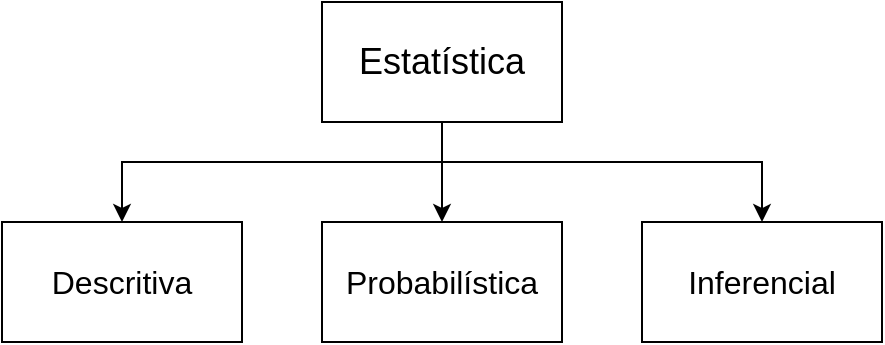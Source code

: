 <mxfile version="20.5.1" type="github"><diagram id="Hw3J0HN62df6rkgERxEE" name="Page-1"><mxGraphModel dx="1422" dy="773" grid="1" gridSize="10" guides="1" tooltips="1" connect="1" arrows="1" fold="1" page="1" pageScale="1" pageWidth="850" pageHeight="1100" math="0" shadow="0"><root><mxCell id="0"/><mxCell id="1" parent="0"/><mxCell id="0S9-3PHSzxfAxqkwxVM1-8" style="edgeStyle=orthogonalEdgeStyle;rounded=0;orthogonalLoop=1;jettySize=auto;html=1;exitX=0.5;exitY=1;exitDx=0;exitDy=0;entryX=0.5;entryY=0;entryDx=0;entryDy=0;fontSize=18;" edge="1" parent="1" source="0S9-3PHSzxfAxqkwxVM1-1" target="0S9-3PHSzxfAxqkwxVM1-6"><mxGeometry relative="1" as="geometry"/></mxCell><mxCell id="0S9-3PHSzxfAxqkwxVM1-12" style="edgeStyle=orthogonalEdgeStyle;rounded=0;orthogonalLoop=1;jettySize=auto;html=1;fontSize=18;entryX=0.5;entryY=0;entryDx=0;entryDy=0;" edge="1" parent="1" source="0S9-3PHSzxfAxqkwxVM1-1" target="0S9-3PHSzxfAxqkwxVM1-7"><mxGeometry relative="1" as="geometry"><mxPoint x="570" y="390" as="targetPoint"/><Array as="points"><mxPoint x="410" y="400"/><mxPoint x="570" y="400"/></Array></mxGeometry></mxCell><mxCell id="0S9-3PHSzxfAxqkwxVM1-14" style="edgeStyle=orthogonalEdgeStyle;rounded=0;orthogonalLoop=1;jettySize=auto;html=1;exitX=0.5;exitY=1;exitDx=0;exitDy=0;fontSize=18;entryX=0.5;entryY=0;entryDx=0;entryDy=0;" edge="1" parent="1" source="0S9-3PHSzxfAxqkwxVM1-1" target="0S9-3PHSzxfAxqkwxVM1-5"><mxGeometry relative="1" as="geometry"><mxPoint x="250" y="390" as="targetPoint"/><Array as="points"><mxPoint x="410" y="400"/><mxPoint x="250" y="400"/></Array></mxGeometry></mxCell><mxCell id="0S9-3PHSzxfAxqkwxVM1-1" value="&lt;font style=&quot;font-size: 18px;&quot;&gt;Estatística&lt;/font&gt;" style="rounded=0;whiteSpace=wrap;html=1;" vertex="1" parent="1"><mxGeometry x="350" y="320" width="120" height="60" as="geometry"/></mxCell><mxCell id="0S9-3PHSzxfAxqkwxVM1-2" style="edgeStyle=orthogonalEdgeStyle;rounded=0;orthogonalLoop=1;jettySize=auto;html=1;exitX=0.5;exitY=1;exitDx=0;exitDy=0;fontSize=18;" edge="1" parent="1" source="0S9-3PHSzxfAxqkwxVM1-1" target="0S9-3PHSzxfAxqkwxVM1-1"><mxGeometry relative="1" as="geometry"/></mxCell><mxCell id="0S9-3PHSzxfAxqkwxVM1-5" value="&lt;font style=&quot;font-size: 16px;&quot;&gt;Descritiva&lt;/font&gt;" style="rounded=0;whiteSpace=wrap;html=1;" vertex="1" parent="1"><mxGeometry x="190" y="430" width="120" height="60" as="geometry"/></mxCell><mxCell id="0S9-3PHSzxfAxqkwxVM1-6" value="&lt;font style=&quot;font-size: 16px;&quot;&gt;Probabilística&lt;/font&gt;" style="rounded=0;whiteSpace=wrap;html=1;" vertex="1" parent="1"><mxGeometry x="350" y="430" width="120" height="60" as="geometry"/></mxCell><mxCell id="0S9-3PHSzxfAxqkwxVM1-7" value="&lt;font style=&quot;font-size: 16px;&quot;&gt;Inferencial&lt;/font&gt;" style="rounded=0;whiteSpace=wrap;html=1;" vertex="1" parent="1"><mxGeometry x="510" y="430" width="120" height="60" as="geometry"/></mxCell></root></mxGraphModel></diagram></mxfile>